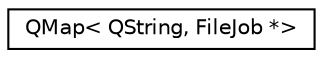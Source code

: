 digraph "类继承关系图"
{
  edge [fontname="Helvetica",fontsize="10",labelfontname="Helvetica",labelfontsize="10"];
  node [fontname="Helvetica",fontsize="10",shape=record];
  rankdir="LR";
  Node0 [label="QMap\< QString, FileJob *\>",height=0.2,width=0.4,color="black", fillcolor="white", style="filled",URL="$class_q_map.html"];
}
